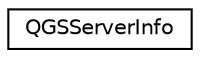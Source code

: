 digraph "类继承关系图"
{
  edge [fontname="Helvetica",fontsize="10",labelfontname="Helvetica",labelfontsize="10"];
  node [fontname="Helvetica",fontsize="10",shape=record];
  rankdir="LR";
  Node0 [label="QGSServerInfo",height=0.2,width=0.4,color="black", fillcolor="white", style="filled",URL="$class_q_g_s_server_info.html"];
}
